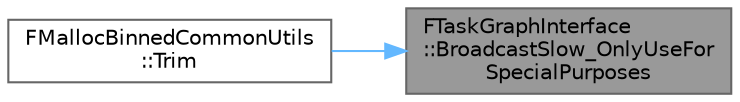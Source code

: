 digraph "FTaskGraphInterface::BroadcastSlow_OnlyUseForSpecialPurposes"
{
 // INTERACTIVE_SVG=YES
 // LATEX_PDF_SIZE
  bgcolor="transparent";
  edge [fontname=Helvetica,fontsize=10,labelfontname=Helvetica,labelfontsize=10];
  node [fontname=Helvetica,fontsize=10,shape=box,height=0.2,width=0.4];
  rankdir="RL";
  Node1 [id="Node000001",label="FTaskGraphInterface\l::BroadcastSlow_OnlyUseFor\lSpecialPurposes",height=0.2,width=0.4,color="gray40", fillcolor="grey60", style="filled", fontcolor="black",tooltip="A (slow) function to call a function on every known thread, both named and workers."];
  Node1 -> Node2 [id="edge1_Node000001_Node000002",dir="back",color="steelblue1",style="solid",tooltip=" "];
  Node2 [id="Node000002",label="FMallocBinnedCommonUtils\l::Trim",height=0.2,width=0.4,color="grey40", fillcolor="white", style="filled",URL="$d4/d57/classFMallocBinnedCommonUtils.html#aa44e8e6a3dae45bdf211979bd686f120",tooltip=" "];
}
